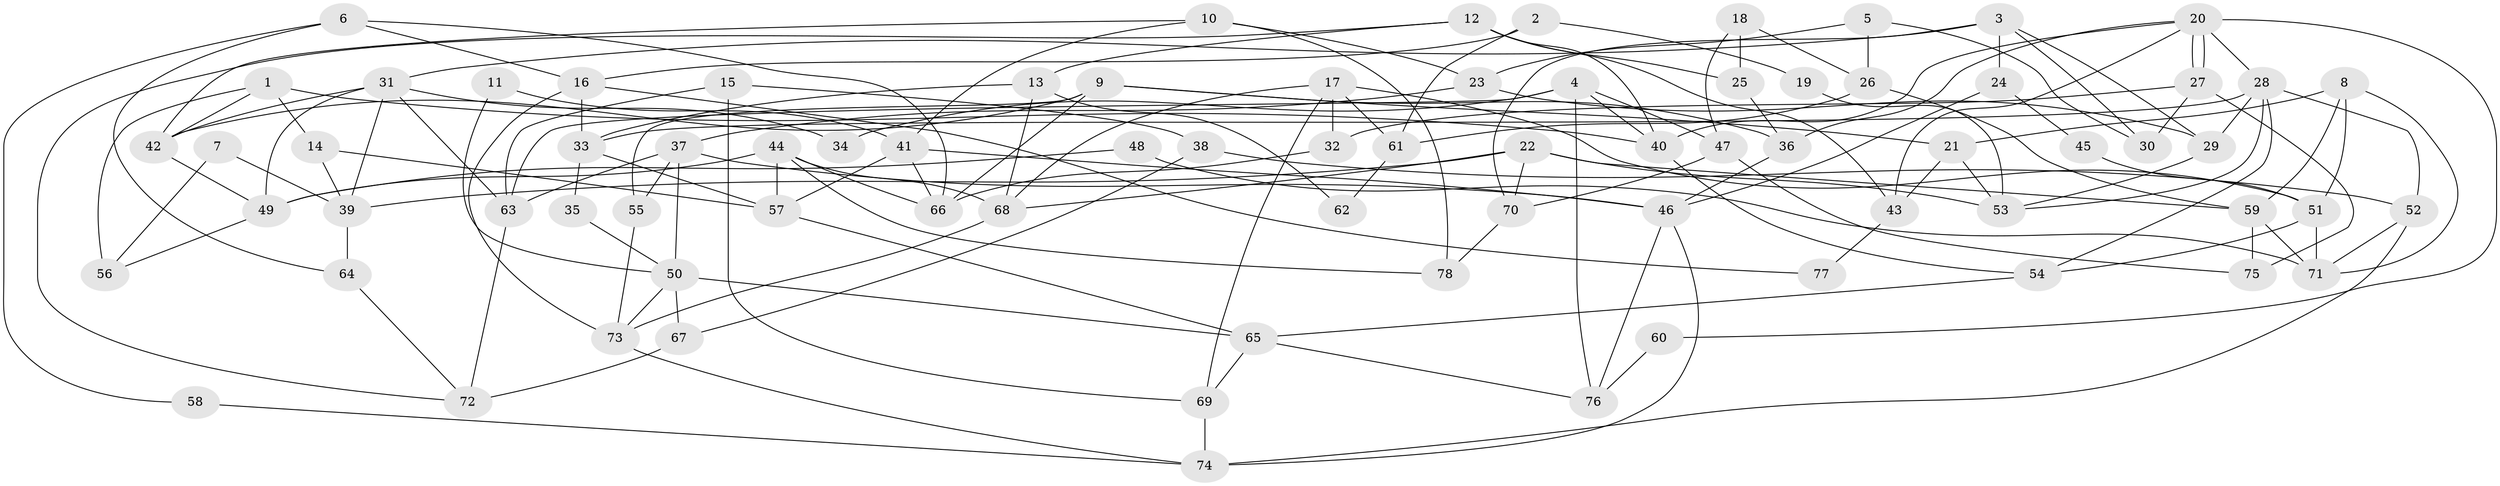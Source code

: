 // coarse degree distribution, {5: 0.30612244897959184, 6: 0.08163265306122448, 7: 0.1836734693877551, 4: 0.12244897959183673, 3: 0.12244897959183673, 8: 0.04081632653061224, 2: 0.10204081632653061, 9: 0.04081632653061224}
// Generated by graph-tools (version 1.1) at 2025/23/03/03/25 07:23:58]
// undirected, 78 vertices, 156 edges
graph export_dot {
graph [start="1"]
  node [color=gray90,style=filled];
  1;
  2;
  3;
  4;
  5;
  6;
  7;
  8;
  9;
  10;
  11;
  12;
  13;
  14;
  15;
  16;
  17;
  18;
  19;
  20;
  21;
  22;
  23;
  24;
  25;
  26;
  27;
  28;
  29;
  30;
  31;
  32;
  33;
  34;
  35;
  36;
  37;
  38;
  39;
  40;
  41;
  42;
  43;
  44;
  45;
  46;
  47;
  48;
  49;
  50;
  51;
  52;
  53;
  54;
  55;
  56;
  57;
  58;
  59;
  60;
  61;
  62;
  63;
  64;
  65;
  66;
  67;
  68;
  69;
  70;
  71;
  72;
  73;
  74;
  75;
  76;
  77;
  78;
  1 -- 40;
  1 -- 14;
  1 -- 42;
  1 -- 56;
  2 -- 16;
  2 -- 61;
  2 -- 19;
  3 -- 70;
  3 -- 29;
  3 -- 24;
  3 -- 30;
  3 -- 31;
  4 -- 40;
  4 -- 47;
  4 -- 34;
  4 -- 63;
  4 -- 76;
  5 -- 26;
  5 -- 30;
  5 -- 23;
  6 -- 66;
  6 -- 64;
  6 -- 16;
  6 -- 58;
  7 -- 39;
  7 -- 56;
  8 -- 71;
  8 -- 21;
  8 -- 51;
  8 -- 59;
  9 -- 55;
  9 -- 42;
  9 -- 21;
  9 -- 36;
  9 -- 66;
  10 -- 41;
  10 -- 42;
  10 -- 23;
  10 -- 78;
  11 -- 41;
  11 -- 50;
  12 -- 40;
  12 -- 43;
  12 -- 13;
  12 -- 25;
  12 -- 72;
  13 -- 33;
  13 -- 62;
  13 -- 68;
  14 -- 57;
  14 -- 39;
  15 -- 38;
  15 -- 63;
  15 -- 69;
  16 -- 73;
  16 -- 33;
  16 -- 77;
  17 -- 51;
  17 -- 68;
  17 -- 32;
  17 -- 61;
  17 -- 69;
  18 -- 25;
  18 -- 47;
  18 -- 26;
  19 -- 53;
  20 -- 36;
  20 -- 27;
  20 -- 27;
  20 -- 28;
  20 -- 40;
  20 -- 43;
  20 -- 60;
  21 -- 53;
  21 -- 43;
  22 -- 53;
  22 -- 68;
  22 -- 39;
  22 -- 59;
  22 -- 70;
  23 -- 29;
  23 -- 37;
  24 -- 46;
  24 -- 45;
  25 -- 36;
  26 -- 59;
  26 -- 61;
  27 -- 32;
  27 -- 30;
  27 -- 75;
  28 -- 54;
  28 -- 29;
  28 -- 33;
  28 -- 52;
  28 -- 53;
  29 -- 53;
  31 -- 49;
  31 -- 34;
  31 -- 39;
  31 -- 42;
  31 -- 63;
  32 -- 66;
  33 -- 35;
  33 -- 57;
  35 -- 50;
  36 -- 46;
  37 -- 63;
  37 -- 46;
  37 -- 50;
  37 -- 55;
  38 -- 52;
  38 -- 67;
  39 -- 64;
  40 -- 54;
  41 -- 46;
  41 -- 57;
  41 -- 66;
  42 -- 49;
  43 -- 77;
  44 -- 57;
  44 -- 66;
  44 -- 49;
  44 -- 68;
  44 -- 78;
  45 -- 51;
  46 -- 76;
  46 -- 74;
  47 -- 75;
  47 -- 70;
  48 -- 71;
  48 -- 49;
  49 -- 56;
  50 -- 73;
  50 -- 65;
  50 -- 67;
  51 -- 71;
  51 -- 54;
  52 -- 74;
  52 -- 71;
  54 -- 65;
  55 -- 73;
  57 -- 65;
  58 -- 74;
  59 -- 71;
  59 -- 75;
  60 -- 76;
  61 -- 62;
  63 -- 72;
  64 -- 72;
  65 -- 69;
  65 -- 76;
  67 -- 72;
  68 -- 73;
  69 -- 74;
  70 -- 78;
  73 -- 74;
}
